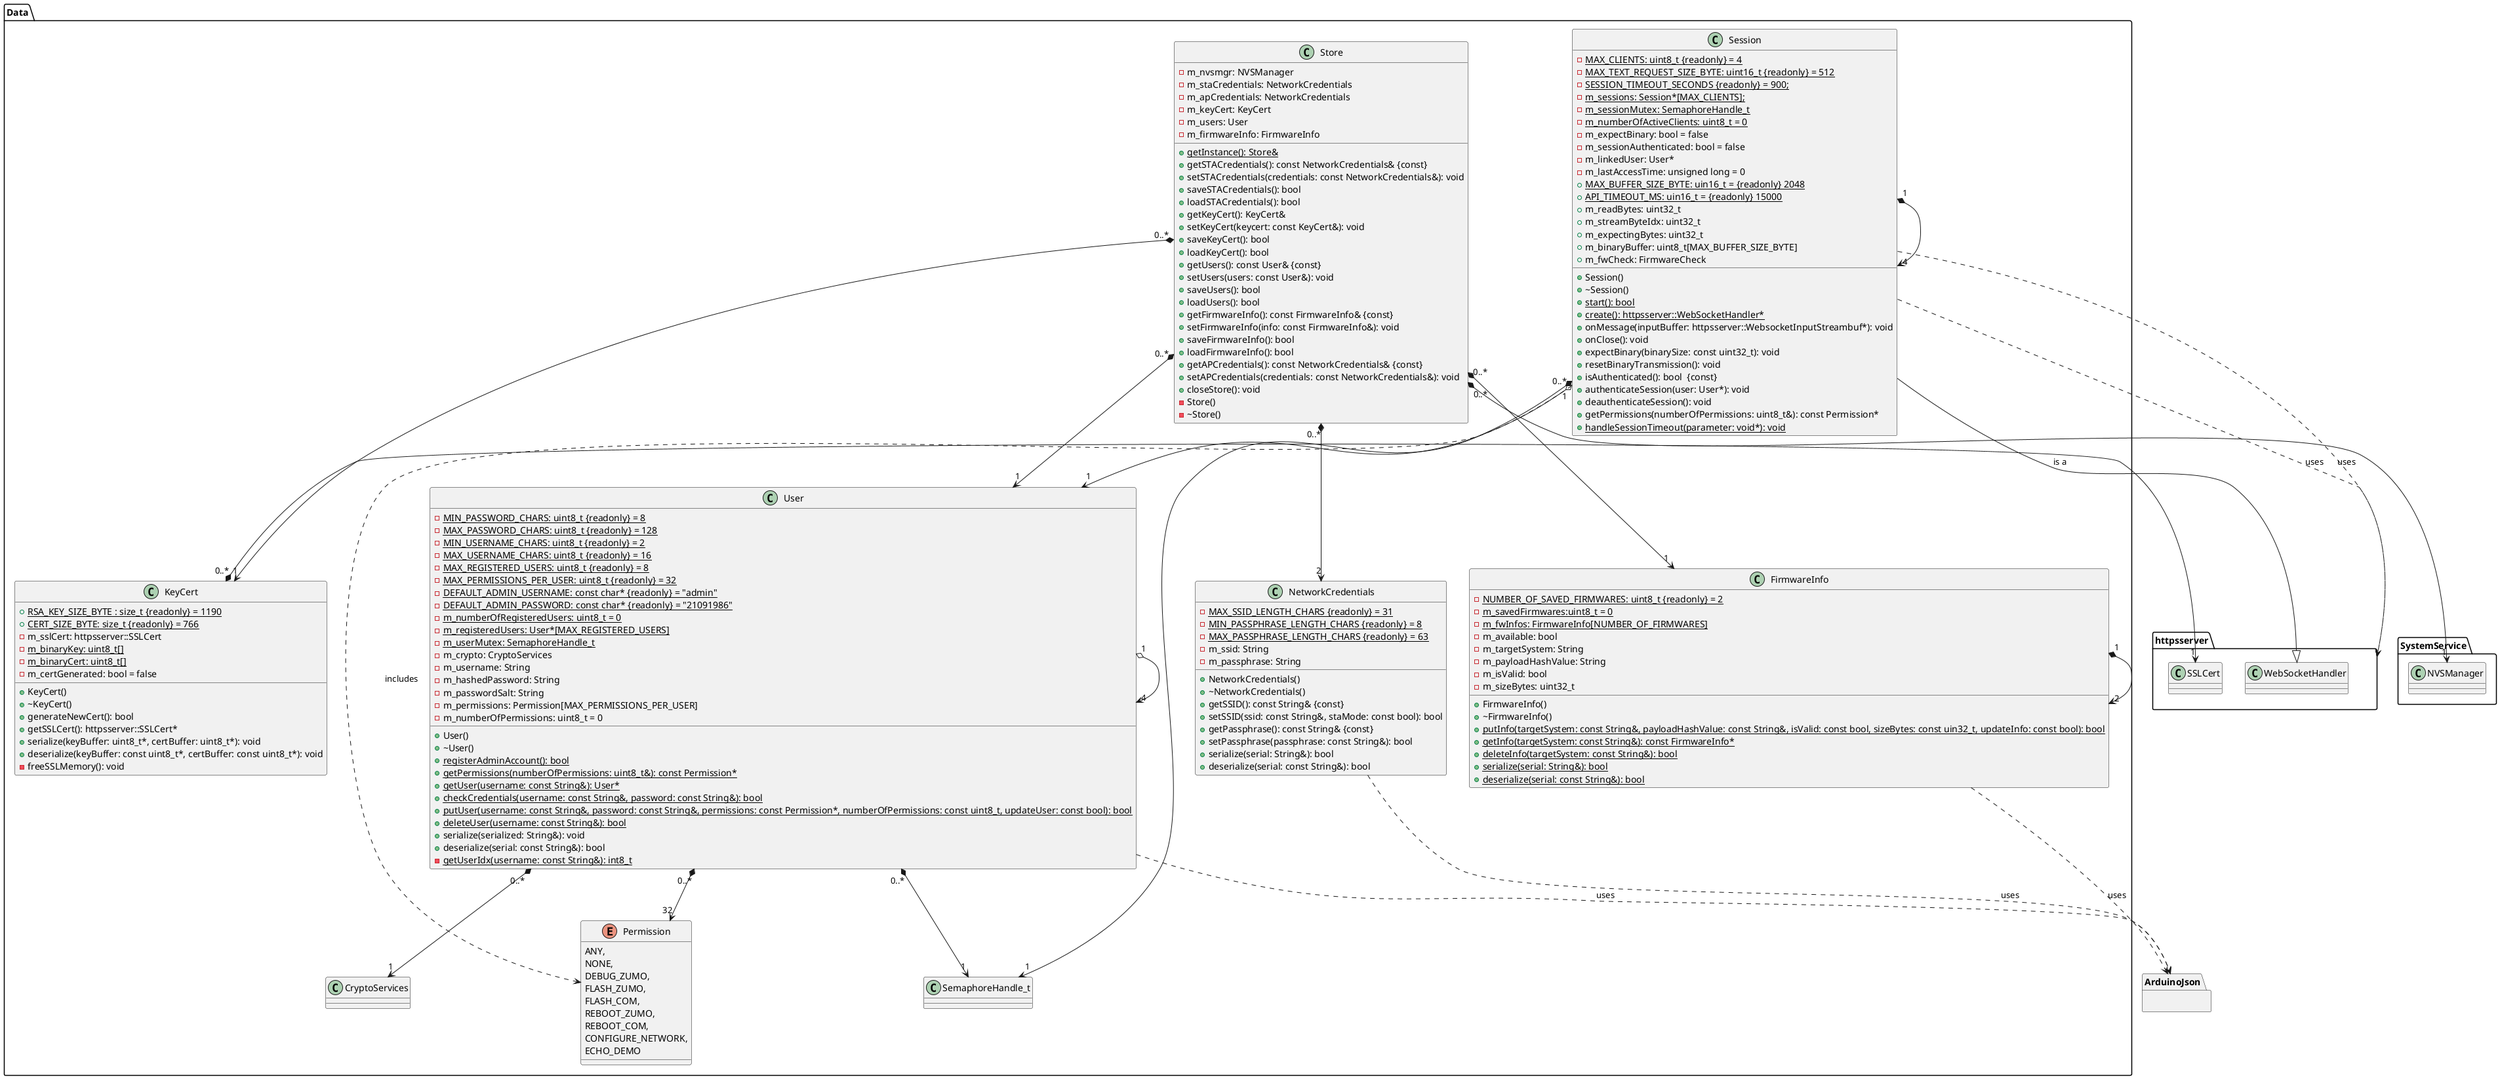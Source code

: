 @startuml
package SystemService
{
    class NVSManager
    {
    }
}

package ArduinoJson
{
}

package httpsserver
{
    class SSLCert
    class WebSocketHandler
}

package Data
{
    class NetworkCredentials
    {
        - {static} MAX_SSID_LENGTH_CHARS {readonly} = 31
        - {static} MIN_PASSPHRASE_LENGTH_CHARS {readonly} = 8
        - {static} MAX_PASSPHRASE_LENGTH_CHARS {readonly} = 63
        - m_ssid: String
        - m_passphrase: String
        + NetworkCredentials()
        + ~NetworkCredentials()
        + getSSID(): const String& {const}
        + setSSID(ssid: const String&, staMode: const bool): bool
        + getPassphrase(): const String& {const}
        + setPassphrase(passphrase: const String&): bool
        + serialize(serial: String&): bool
        + deserialize(serial: const String&): bool
    }
    NetworkCredentials ..> ArduinoJson : uses

    class KeyCert
    {
        + {static} RSA_KEY_SIZE_BYTE : size_t {readonly} = 1190
        + {static} CERT_SIZE_BYTE: size_t {readonly} = 766
        - m_sslCert: httpsserver::SSLCert
        - {static} m_binaryKey: uint8_t[]
        - {static} m_binaryCert: uint8_t[]
        - m_certGenerated: bool = false
        + KeyCert()
        + ~KeyCert()
        + generateNewCert(): bool
        + getSSLCert(): httpsserver::SSLCert*
        + serialize(keyBuffer: uint8_t*, certBuffer: uint8_t*): void
        + deserialize(keyBuffer: const uint8_t*, certBuffer: const uint8_t*): void
        - freeSSLMemory(): void
    }
    KeyCert "0..*" *--> "1" SSLCert

    class FirmwareInfo
    {
        - {static} NUMBER_OF_SAVED_FIRMWARES: uint8_t {readonly} = 2
        - {static} m_savedFirmwares:uint8_t = 0
        - {static} m_fwInfos: FirmwareInfo[NUMBER_OF_FIRMWARES]
        - m_available: bool
        - m_targetSystem: String
        - m_payloadHashValue: String
        - m_isValid: bool
        - m_sizeBytes: uint32_t
        + FirmwareInfo()
        + ~FirmwareInfo()
        + {static} putInfo(targetSystem: const String&, payloadHashValue: const String&, isValid: const bool, sizeBytes: const uin32_t, updateInfo: const bool): bool
        + {static} getInfo(targetSystem: const String&): const FirmwareInfo*
        + {static} deleteInfo(targetSystem: const String&): bool
        + {static} serialize(serial: String&): bool
        + {static} deserialize(serial: const String&): bool
    }
    FirmwareInfo "1" *--> "2" FirmwareInfo
    FirmwareInfo ..> ArduinoJson : uses

    enum Permission
    {
        ANY,
        NONE,
        DEBUG_ZUMO,
        FLASH_ZUMO,
        FLASH_COM,
        REBOOT_ZUMO,
        REBOOT_COM,
        CONFIGURE_NETWORK,
        ECHO_DEMO
    }

    class User
    {
        - {static} MIN_PASSWORD_CHARS: uint8_t {readonly} = 8
        - {static} MAX_PASSWORD_CHARS: uint8_t {readonly} = 128
        - {static} MIN_USERNAME_CHARS: uint8_t {readonly} = 2
        - {static} MAX_USERNAME_CHARS: uint8_t {readonly} = 16
        - {static} MAX_REGISTERED_USERS: uint8_t {readonly} = 8
        - {static} MAX_PERMISSIONS_PER_USER: uint8_t {readonly} = 32
        - {static} DEFAULT_ADMIN_USERNAME: const char* {readonly} = "admin"
        - {static} DEFAULT_ADMIN_PASSWORD: const char* {readonly} = "21091986"
        - {static} m_numberOfRegisteredUsers: uint8_t = 0
        - {static} m_registeredUsers: User*[MAX_REGISTERED_USERS]
        - {static} m_userMutex: SemaphoreHandle_t
        - m_crypto: CryptoServices
        - m_username: String
        - m_hashedPassword: String
        - m_passwordSalt: String
        - m_permissions: Permission[MAX_PERMISSIONS_PER_USER]
        - m_numberOfPermissions: uint8_t = 0
        + User()
        + ~User()
        + {static} registerAdminAccount(): bool
        + {static} getPermissions(numberOfPermissions: uint8_t&): const Permission*
        + {static} getUser(username: const String&): User*
        + {static} checkCredentials(username: const String&, password: const String&): bool
        + {static} putUser(username: const String&, password: const String&, permissions: const Permission*, numberOfPermissions: const uint8_t, updateUser: const bool): bool
        + {static} deleteUser(username: const String&): bool
        + serialize(serialized: String&): void
        + deserialize(serial: const String&): bool
        - {static} getUserIdx(username: const String&): int8_t
    }
    User "0..*" *--> "1" CryptoServices
    User "0..*" *--> "1" SemaphoreHandle_t
    User "0..*" *--> "32" Permission
    User "1" o--> "4" User
    User ..> ArduinoJson : uses

    class Session
    {
        - {static} MAX_CLIENTS: uint8_t {readonly} = 4
        - {static} MAX_TEXT_REQUEST_SIZE_BYTE: uint16_t {readonly} = 512
        - {static} SESSION_TIMEOUT_SECONDS {readonly} = 900;
        - {static} m_sessions: Session*[MAX_CLIENTS];
        - {static} m_sessionMutex: SemaphoreHandle_t
        - {static} m_numberOfActiveClients: uint8_t = 0
        - m_expectBinary: bool = false
        - m_sessionAuthenticated: bool = false
        - m_linkedUser: User*
        - m_lastAccessTime: unsigned long = 0
        + {static} MAX_BUFFER_SIZE_BYTE: uin16_t = {readonly} 2048
        + {static} API_TIMEOUT_MS: uin16_t = {readonly} 15000
        + m_readBytes: uint32_t
        + m_streamByteIdx: uint32_t
        + m_expectingBytes: uint32_t
        + m_binaryBuffer: uint8_t[MAX_BUFFER_SIZE_BYTE]
        + m_fwCheck: FirmwareCheck
        + Session()
        + ~Session()
        + {static} start(): bool
        + {static} create(): httpsserver::WebSocketHandler*
        + onMessage(inputBuffer: httpsserver::WebsocketInputStreambuf*): void
        + onClose(): void
        + expectBinary(binarySize: const uint32_t): void
        + resetBinaryTransmission(): void
        + isAuthenticated(): bool  {const}
        + authenticateSession(user: User*): void
        + deauthenticateSession(): void
        + getPermissions(numberOfPermissions: uint8_t&): const Permission*
        + {static} handleSessionTimeout(parameter: void*): void
    }
    Session "0..*" *--> "1" SemaphoreHandle_t
    Session "1" *--> "4" Session
    WebSocketHandler <|-down- Session : is a
    Session "1" o--> "1" User
    Session ..> httpsserver::WebSocketHandler : uses
    Session ..> httpsserver::WebsocketInputStreambuf : uses
    Session ..> Permission : includes

    class Store
    {
        - m_nvsmgr: NVSManager
        - m_staCredentials: NetworkCredentials
        - m_apCredentials: NetworkCredentials
        - m_keyCert: KeyCert
        - m_users: User
        - m_firmwareInfo: FirmwareInfo
        {static} + getInstance(): Store&
        + getSTACredentials(): const NetworkCredentials& {const}
        + setSTACredentials(credentials: const NetworkCredentials&): void
        + saveSTACredentials(): bool
        + loadSTACredentials(): bool
        + getKeyCert(): KeyCert&
        + setKeyCert(keycert: const KeyCert&): void
        + saveKeyCert(): bool
        + loadKeyCert(): bool
        + getUsers(): const User& {const}
        + setUsers(users: const User&): void
        + saveUsers(): bool
        + loadUsers(): bool
        + getFirmwareInfo(): const FirmwareInfo& {const}
        + setFirmwareInfo(info: const FirmwareInfo&): void
        + saveFirmwareInfo(): bool
        + loadFirmwareInfo(): bool
        + getAPCredentials(): const NetworkCredentials& {const}
        + setAPCredentials(credentials: const NetworkCredentials&): void
        + closeStore(): void
        - Store()
        - ~Store()
    }
    Store "0..*" *--> "1" NVSManager
    Store "0..*" *--> "2" NetworkCredentials
    Store "0..*" *--> "1" KeyCert
    Store "0..*" *--> "1" User
    Store "0..*" *--> "1" FirmwareInfo
}
@enduml
